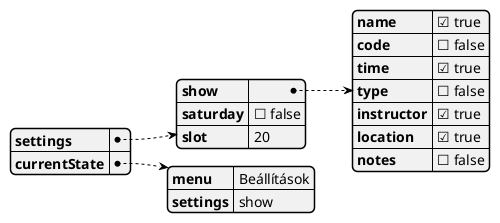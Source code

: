 @startjson state
{
    "settings": {
        "show": {
            "name": true,
            "code": false,
            "time": true,
            "type": false,
            "instructor": true,
            "location": true,
            "notes": false
        },
        "saturday": false,
        "slot": 20
    },
    "currentState": {
        "menu": "Beállítások",
        "settings": "show"
    }
}
@endjson